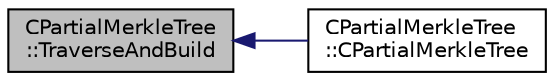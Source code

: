 digraph "CPartialMerkleTree::TraverseAndBuild"
{
  edge [fontname="Helvetica",fontsize="10",labelfontname="Helvetica",labelfontsize="10"];
  node [fontname="Helvetica",fontsize="10",shape=record];
  rankdir="LR";
  Node17 [label="CPartialMerkleTree\l::TraverseAndBuild",height=0.2,width=0.4,color="black", fillcolor="grey75", style="filled", fontcolor="black"];
  Node17 -> Node18 [dir="back",color="midnightblue",fontsize="10",style="solid",fontname="Helvetica"];
  Node18 [label="CPartialMerkleTree\l::CPartialMerkleTree",height=0.2,width=0.4,color="black", fillcolor="white", style="filled",URL="$class_c_partial_merkle_tree.html#a0656767dc0d8f3d603c54e5be21d3890",tooltip="Construct a partial merkle tree from a list of transaction id&#39;s, and a mask that selects a subset of ..."];
}
